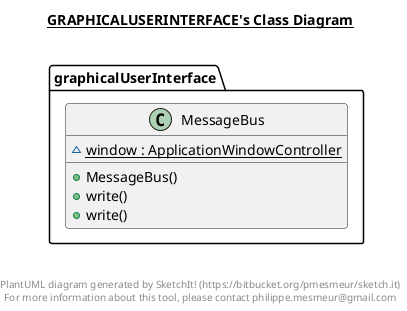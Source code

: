 @startuml

title __GRAPHICALUSERINTERFACE's Class Diagram__\n

  namespace graphicalUserInterface {
    class graphicalUserInterface.MessageBus {
        {static} ~ window : ApplicationWindowController
        + MessageBus()
        + write()
        + write()
    }
  }
  



right footer


PlantUML diagram generated by SketchIt! (https://bitbucket.org/pmesmeur/sketch.it)
For more information about this tool, please contact philippe.mesmeur@gmail.com
endfooter

@enduml
